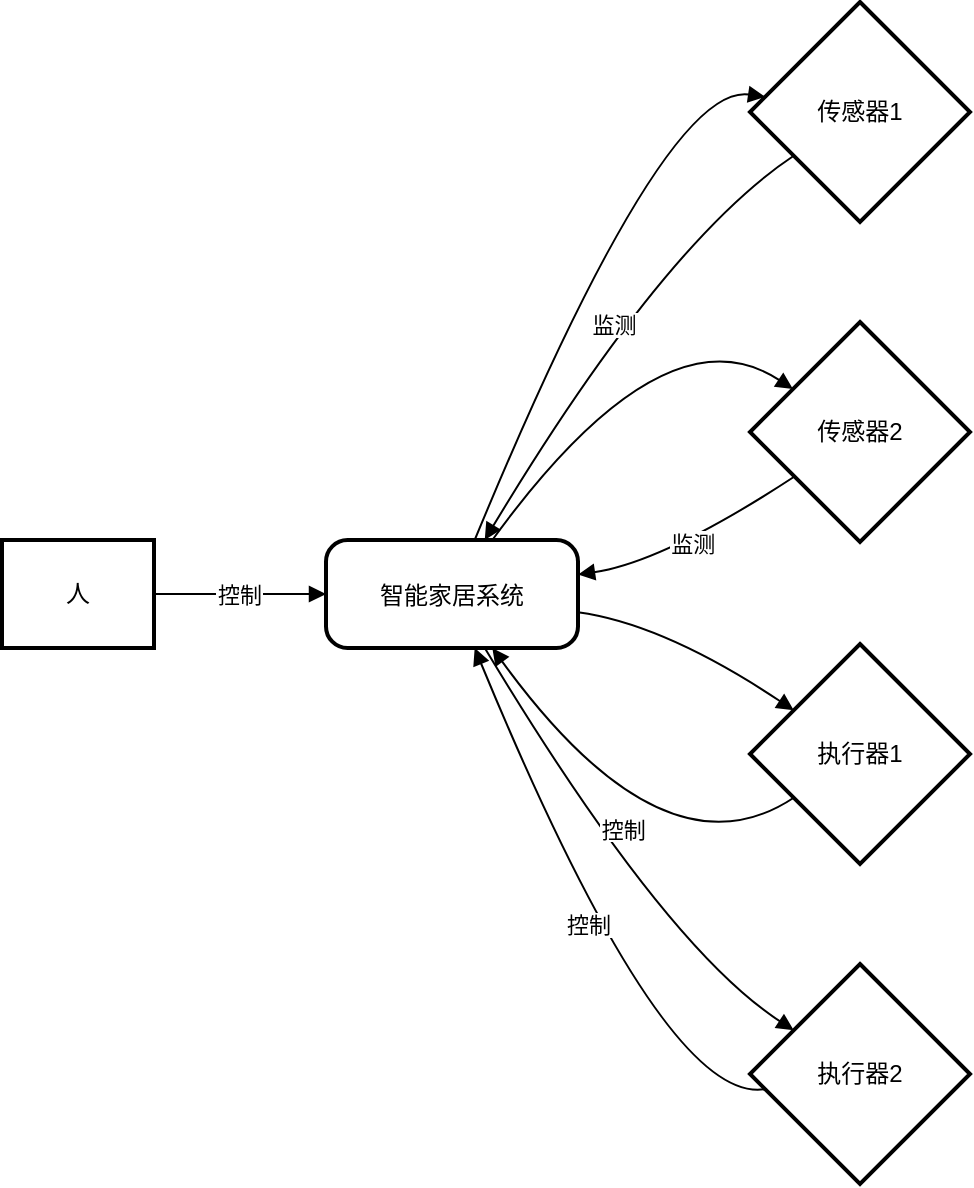 <mxfile version="26.0.16">
  <diagram name="第 1 页" id="Gf509nXRiXFBj0Qs2QvW">
    <mxGraphModel>
      <root>
        <mxCell id="0" />
        <mxCell id="1" parent="0" />
        <mxCell id="2" value="人" style="whiteSpace=wrap;strokeWidth=2;" vertex="1" parent="1">
          <mxGeometry x="8" y="277" width="76" height="54" as="geometry" />
        </mxCell>
        <mxCell id="3" value="智能家居系统" style="rounded=1;arcSize=20;strokeWidth=2" vertex="1" parent="1">
          <mxGeometry x="170" y="277" width="126" height="54" as="geometry" />
        </mxCell>
        <mxCell id="4" value="传感器1" style="rhombus;strokeWidth=2;whiteSpace=wrap;" vertex="1" parent="1">
          <mxGeometry x="382" y="8" width="110" height="110" as="geometry" />
        </mxCell>
        <mxCell id="5" value="传感器2" style="rhombus;strokeWidth=2;whiteSpace=wrap;" vertex="1" parent="1">
          <mxGeometry x="382" y="168" width="110" height="110" as="geometry" />
        </mxCell>
        <mxCell id="6" value="执行器1" style="rhombus;strokeWidth=2;whiteSpace=wrap;" vertex="1" parent="1">
          <mxGeometry x="382" y="329" width="110" height="110" as="geometry" />
        </mxCell>
        <mxCell id="7" value="执行器2" style="rhombus;strokeWidth=2;whiteSpace=wrap;" vertex="1" parent="1">
          <mxGeometry x="382" y="489" width="110" height="110" as="geometry" />
        </mxCell>
        <mxCell id="8" value="控制" style="curved=1;startArrow=none;endArrow=block;exitX=1;exitY=0.5;entryX=0;entryY=0.5;" edge="1" parent="1" source="2" target="3">
          <mxGeometry relative="1" as="geometry">
            <Array as="points" />
          </mxGeometry>
        </mxCell>
        <mxCell id="9" value="" style="curved=1;startArrow=none;endArrow=block;exitX=0.59;exitY=0;entryX=0;entryY=0.42;" edge="1" parent="1" source="3" target="4">
          <mxGeometry relative="1" as="geometry">
            <Array as="points">
              <mxPoint x="339" y="48" />
            </Array>
          </mxGeometry>
        </mxCell>
        <mxCell id="10" value="" style="curved=1;startArrow=none;endArrow=block;exitX=0.66;exitY=0;entryX=0;entryY=0.18;" edge="1" parent="1" source="3" target="5">
          <mxGeometry relative="1" as="geometry">
            <Array as="points">
              <mxPoint x="339" y="159" />
            </Array>
          </mxGeometry>
        </mxCell>
        <mxCell id="11" value="" style="curved=1;startArrow=none;endArrow=block;exitX=1;exitY=0.67;entryX=0;entryY=0.17;" edge="1" parent="1" source="3" target="6">
          <mxGeometry relative="1" as="geometry">
            <Array as="points">
              <mxPoint x="339" y="319" />
            </Array>
          </mxGeometry>
        </mxCell>
        <mxCell id="12" value="" style="curved=1;startArrow=none;endArrow=block;exitX=0.63;exitY=1;entryX=0;entryY=0.17;" edge="1" parent="1" source="3" target="7">
          <mxGeometry relative="1" as="geometry">
            <Array as="points">
              <mxPoint x="339" y="480" />
            </Array>
          </mxGeometry>
        </mxCell>
        <mxCell id="13" value="监测" style="curved=1;startArrow=none;endArrow=block;exitX=0;exitY=0.83;entryX=0.63;entryY=0;" edge="1" parent="1" source="4" target="3">
          <mxGeometry relative="1" as="geometry">
            <Array as="points">
              <mxPoint x="339" y="128" />
            </Array>
          </mxGeometry>
        </mxCell>
        <mxCell id="14" value="监测" style="curved=1;startArrow=none;endArrow=block;exitX=0;exitY=0.84;entryX=1;entryY=0.32;" edge="1" parent="1" source="5" target="3">
          <mxGeometry relative="1" as="geometry">
            <Array as="points">
              <mxPoint x="339" y="288" />
            </Array>
          </mxGeometry>
        </mxCell>
        <mxCell id="15" value="控制" style="curved=1;startArrow=none;endArrow=block;exitX=0;exitY=0.83;entryX=0.66;entryY=1;" edge="1" parent="1" source="6" target="3">
          <mxGeometry relative="1" as="geometry">
            <Array as="points">
              <mxPoint x="339" y="449" />
            </Array>
          </mxGeometry>
        </mxCell>
        <mxCell id="16" value="控制" style="curved=1;startArrow=none;endArrow=block;exitX=0;exitY=0.58;entryX=0.59;entryY=1;" edge="1" parent="1" source="7" target="3">
          <mxGeometry relative="1" as="geometry">
            <Array as="points">
              <mxPoint x="339" y="560" />
            </Array>
          </mxGeometry>
        </mxCell>
      </root>
    </mxGraphModel>
  </diagram>
</mxfile>
